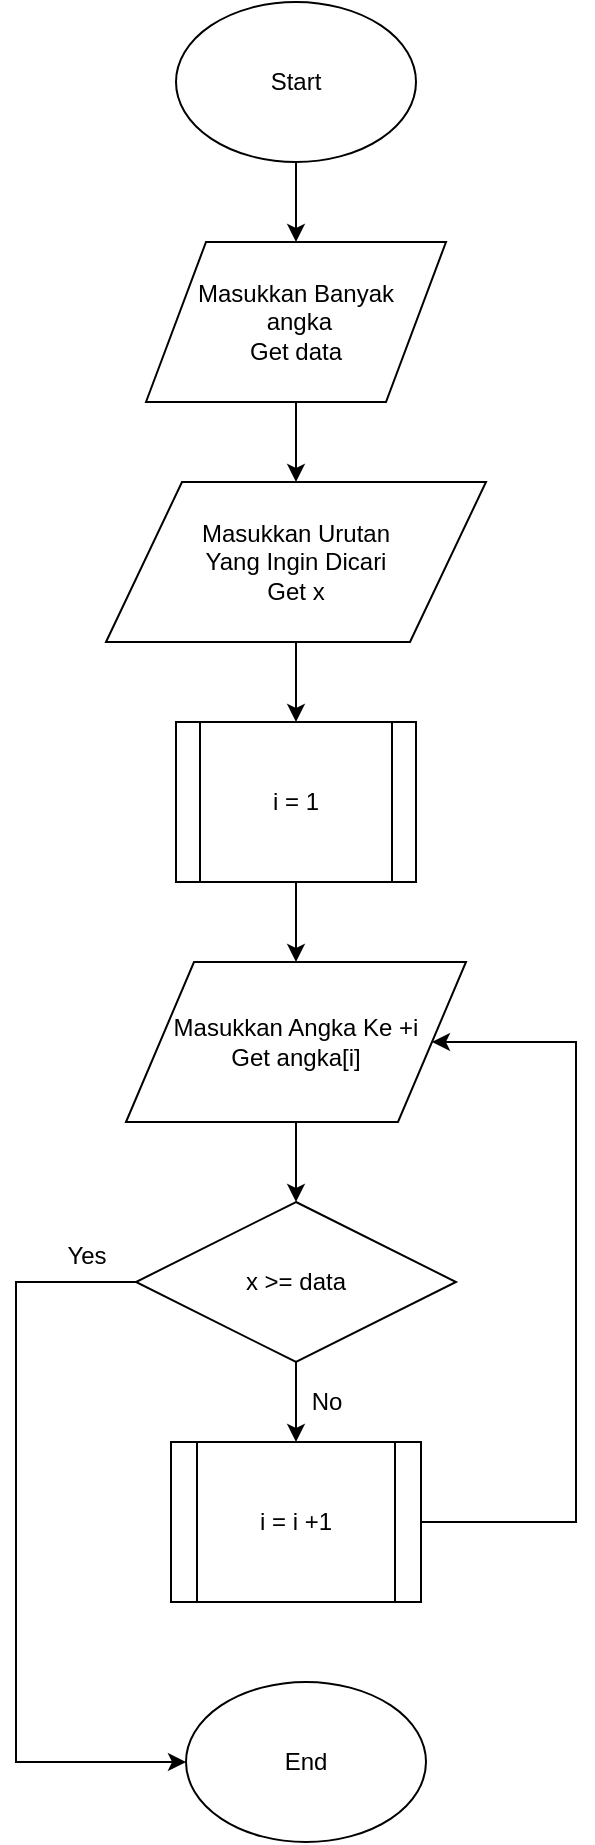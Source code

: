 <mxfile version="12.9.3" type="device"><diagram id="__y2X0GuT-9P5ogyB7TV" name="Halaman-1"><mxGraphModel dx="852" dy="534" grid="1" gridSize="10" guides="1" tooltips="1" connect="1" arrows="1" fold="1" page="1" pageScale="1" pageWidth="850" pageHeight="1100" math="0" shadow="0"><root><mxCell id="0"/><mxCell id="1" parent="0"/><mxCell id="pScmsEeEERaWucKyrPGS-3" value="" style="edgeStyle=orthogonalEdgeStyle;rounded=0;orthogonalLoop=1;jettySize=auto;html=1;" parent="1" source="pScmsEeEERaWucKyrPGS-1" target="pScmsEeEERaWucKyrPGS-2" edge="1"><mxGeometry relative="1" as="geometry"/></mxCell><mxCell id="pScmsEeEERaWucKyrPGS-1" value="Start" style="ellipse;whiteSpace=wrap;html=1;" parent="1" vertex="1"><mxGeometry x="360" y="40" width="120" height="80" as="geometry"/></mxCell><mxCell id="pScmsEeEERaWucKyrPGS-5" value="" style="edgeStyle=orthogonalEdgeStyle;rounded=0;orthogonalLoop=1;jettySize=auto;html=1;" parent="1" source="pScmsEeEERaWucKyrPGS-2" target="pScmsEeEERaWucKyrPGS-4" edge="1"><mxGeometry relative="1" as="geometry"/></mxCell><mxCell id="pScmsEeEERaWucKyrPGS-2" value="Masukkan Banyak&lt;br&gt;&amp;nbsp;angka&lt;br&gt;Get data" style="shape=parallelogram;perimeter=parallelogramPerimeter;whiteSpace=wrap;html=1;" parent="1" vertex="1"><mxGeometry x="345" y="160" width="150" height="80" as="geometry"/></mxCell><mxCell id="pScmsEeEERaWucKyrPGS-7" value="" style="edgeStyle=orthogonalEdgeStyle;rounded=0;orthogonalLoop=1;jettySize=auto;html=1;" parent="1" source="pScmsEeEERaWucKyrPGS-4" target="pScmsEeEERaWucKyrPGS-6" edge="1"><mxGeometry relative="1" as="geometry"/></mxCell><mxCell id="pScmsEeEERaWucKyrPGS-4" value="Masukkan Urutan &lt;br&gt;Yang Ingin Dicari&lt;br&gt;Get x" style="shape=parallelogram;perimeter=parallelogramPerimeter;whiteSpace=wrap;html=1;" parent="1" vertex="1"><mxGeometry x="325" y="280" width="190" height="80" as="geometry"/></mxCell><mxCell id="pScmsEeEERaWucKyrPGS-9" value="" style="edgeStyle=orthogonalEdgeStyle;rounded=0;orthogonalLoop=1;jettySize=auto;html=1;" parent="1" source="pScmsEeEERaWucKyrPGS-6" target="pScmsEeEERaWucKyrPGS-8" edge="1"><mxGeometry relative="1" as="geometry"/></mxCell><mxCell id="pScmsEeEERaWucKyrPGS-6" value="i = 1" style="shape=process;whiteSpace=wrap;html=1;backgroundOutline=1;" parent="1" vertex="1"><mxGeometry x="360" y="400" width="120" height="80" as="geometry"/></mxCell><mxCell id="pScmsEeEERaWucKyrPGS-12" value="" style="edgeStyle=orthogonalEdgeStyle;rounded=0;orthogonalLoop=1;jettySize=auto;html=1;" parent="1" source="pScmsEeEERaWucKyrPGS-8" target="pScmsEeEERaWucKyrPGS-10" edge="1"><mxGeometry relative="1" as="geometry"/></mxCell><mxCell id="pScmsEeEERaWucKyrPGS-8" value="Masukkan Angka Ke +i&lt;br&gt;Get angka[i]" style="shape=parallelogram;perimeter=parallelogramPerimeter;whiteSpace=wrap;html=1;" parent="1" vertex="1"><mxGeometry x="335" y="520" width="170" height="80" as="geometry"/></mxCell><mxCell id="pScmsEeEERaWucKyrPGS-13" value="" style="edgeStyle=orthogonalEdgeStyle;rounded=0;orthogonalLoop=1;jettySize=auto;html=1;" parent="1" source="pScmsEeEERaWucKyrPGS-10" target="pScmsEeEERaWucKyrPGS-11" edge="1"><mxGeometry relative="1" as="geometry"/></mxCell><mxCell id="pScmsEeEERaWucKyrPGS-19" style="edgeStyle=orthogonalEdgeStyle;rounded=0;orthogonalLoop=1;jettySize=auto;html=1;entryX=0;entryY=0.5;entryDx=0;entryDy=0;" parent="1" source="pScmsEeEERaWucKyrPGS-10" target="pScmsEeEERaWucKyrPGS-18" edge="1"><mxGeometry relative="1" as="geometry"><Array as="points"><mxPoint x="280" y="680"/><mxPoint x="280" y="920"/></Array></mxGeometry></mxCell><mxCell id="pScmsEeEERaWucKyrPGS-10" value="x &amp;gt;= data" style="rhombus;whiteSpace=wrap;html=1;" parent="1" vertex="1"><mxGeometry x="340" y="640" width="160" height="80" as="geometry"/></mxCell><mxCell id="pScmsEeEERaWucKyrPGS-14" style="edgeStyle=orthogonalEdgeStyle;rounded=0;orthogonalLoop=1;jettySize=auto;html=1;entryX=1;entryY=0.5;entryDx=0;entryDy=0;" parent="1" source="pScmsEeEERaWucKyrPGS-11" target="pScmsEeEERaWucKyrPGS-8" edge="1"><mxGeometry relative="1" as="geometry"><Array as="points"><mxPoint x="560" y="800"/><mxPoint x="560" y="560"/></Array></mxGeometry></mxCell><mxCell id="pScmsEeEERaWucKyrPGS-11" value="i = i +1" style="shape=process;whiteSpace=wrap;html=1;backgroundOutline=1;" parent="1" vertex="1"><mxGeometry x="357.5" y="760" width="125" height="80" as="geometry"/></mxCell><mxCell id="pScmsEeEERaWucKyrPGS-18" value="End" style="ellipse;whiteSpace=wrap;html=1;" parent="1" vertex="1"><mxGeometry x="365" y="880" width="120" height="80" as="geometry"/></mxCell><mxCell id="_X09PZneWgLmiHIudCwY-1" value="No" style="text;html=1;align=center;verticalAlign=middle;resizable=0;points=[];autosize=1;" vertex="1" parent="1"><mxGeometry x="420" y="730" width="30" height="20" as="geometry"/></mxCell><mxCell id="_X09PZneWgLmiHIudCwY-2" value="Yes" style="text;html=1;align=center;verticalAlign=middle;resizable=0;points=[];autosize=1;" vertex="1" parent="1"><mxGeometry x="295" y="657" width="40" height="20" as="geometry"/></mxCell></root></mxGraphModel></diagram></mxfile>